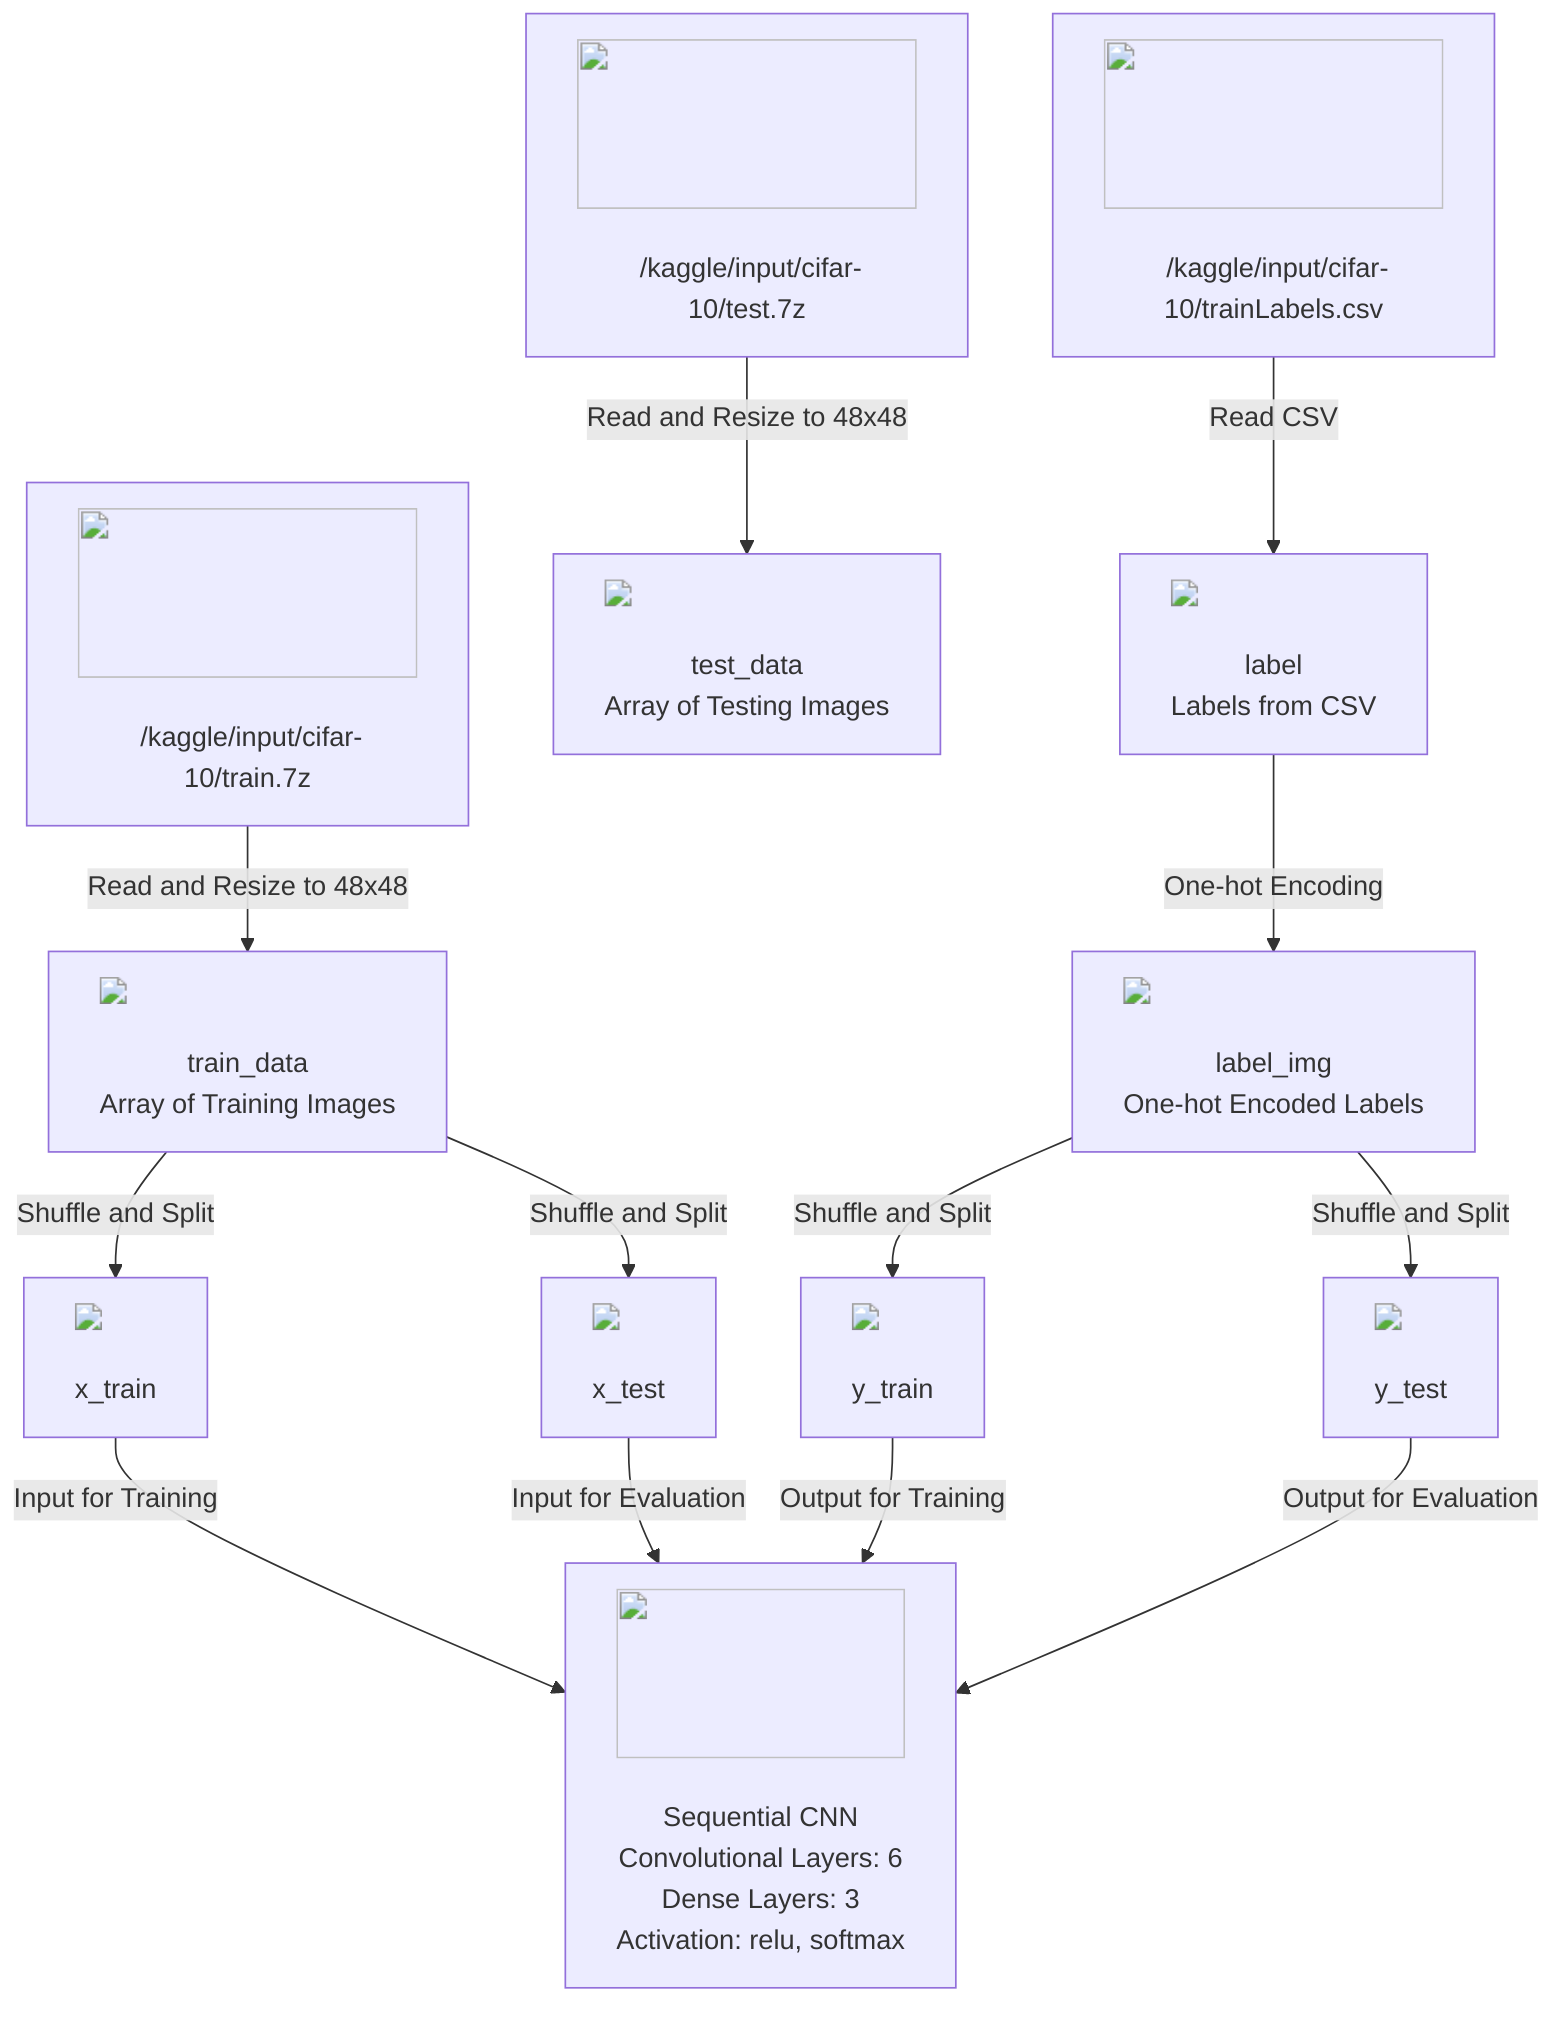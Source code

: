 flowchart TD

%% Data Sources
A1["<img src='icons/file.svg' width=100 height=100/> <br/> /kaggle/input/cifar-10/train.7z"]
A2["<img src='icons/file.svg' width=100 height=100/> <br/> /kaggle/input/cifar-10/test.7z"]
A3["<img src='icons/file.svg' width=100 height=100/> <br/> /kaggle/input/cifar-10/trainLabels.csv"]

%% Data Preparation
B1["<img src='dummy_plots/lineplot_template.svg' /> <br/> train_data\nArray of Training Images"]
B2["<img src='dummy_plots/lineplot_template.svg' /> <br/> test_data\nArray of Testing Images"]
B3["<img src='dummy_plots/lineplot_template.svg' /> <br/> label\nLabels from CSV"]
B4["<img src='dummy_plots/lineplot_template.svg' /> <br/> label_img\nOne-hot Encoded Labels"]

%% Model Data
C1["<img src='dummy_plots/lineplot_template.svg' /> <br/> x_train"]
C2["<img src='dummy_plots/lineplot_template.svg' /> <br/> x_test"]
C3["<img src='dummy_plots/lineplot_template.svg' /> <br/> y_train"]
C4["<img src='dummy_plots/lineplot_template.svg' /> <br/> y_test"]

%% ML Model
D1["<img src='icons/brain.svg' width=100 height=100/> <br/> Sequential CNN\nConvolutional Layers: 6\nDense Layers: 3\nActivation: relu, softmax"]

%% Data Flow
A1 --> |"Read and Resize to 48x48"| B1
A2 --> |"Read and Resize to 48x48"| B2
A3 --> |"Read CSV"| B3
B3 --> |"One-hot Encoding"| B4

B1 --> |"Shuffle and Split"| C1
B1 --> |"Shuffle and Split"| C2
B4 --> |"Shuffle and Split"| C3
B4 --> |"Shuffle and Split"| C4

%% Model Training and Evaluation
C1 --> |"Input for Training"| D1
C2 --> |"Input for Evaluation"| D1
C3 --> |"Output for Training"| D1
C4 --> |"Output for Evaluation"| D1